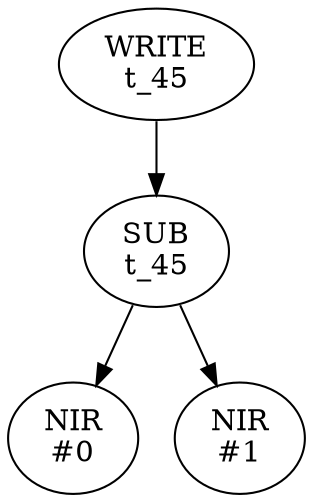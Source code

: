 digraph {NODE_86269b60 [label="NIR
#0
"]
NODE_8626c990 [label="NIR
#1
"]
NODE_8626ca70 [label="SUB
t_45
"]
NODE_8626ca70 -> NODE_86269b60;
NODE_8626ca70 -> NODE_8626c990;
NODE_86268a30 [label="WRITE
t_45
"]
NODE_86268a30 -> NODE_8626ca70;
}